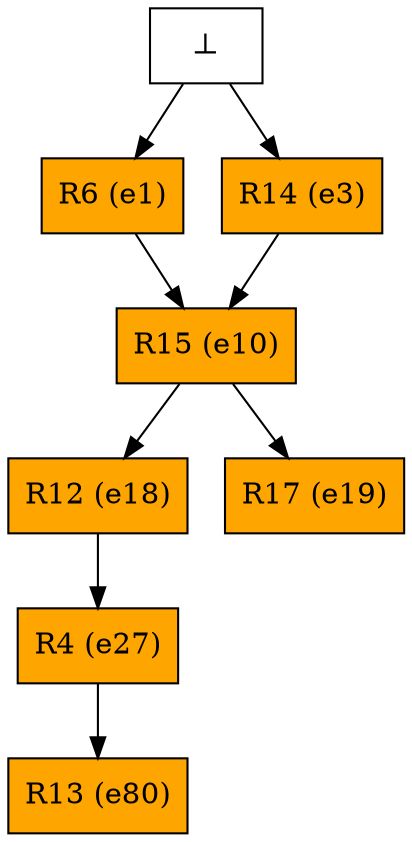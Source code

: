digraph test {
  e1 -> e10;
  e3 -> e10;
  e10 -> e18;
  e10 -> e19;
  e18 -> e27;
  e27 -> e80;
  e0 -> e1;
  e0 -> e3;
  e1 [color="black" fillcolor="orange:orange" label="R6 (e1)" shape=box style=filled];
  e3 [color="black" fillcolor="orange:orange" label="R14 (e3)" shape=box style=filled];
  e10 [color="black" fillcolor="orange:orange" label="R15 (e10)" shape=box style=filled];
  e18 [color="black" fillcolor="orange:orange" label="R12 (e18)" shape=box style=filled];
  e19 [color="black" fillcolor="orange:orange" label="R17 (e19)" shape=box style=filled];
  e27 [color="black" fillcolor="orange:orange" label="R4 (e27)" shape=box style=filled];
  e80 [color="black" fillcolor="orange:orange" label="R13 (e80)" shape=box style=filled];
  e0 [fillcolor="white" label="⊥" shape=box style=filled];
}

